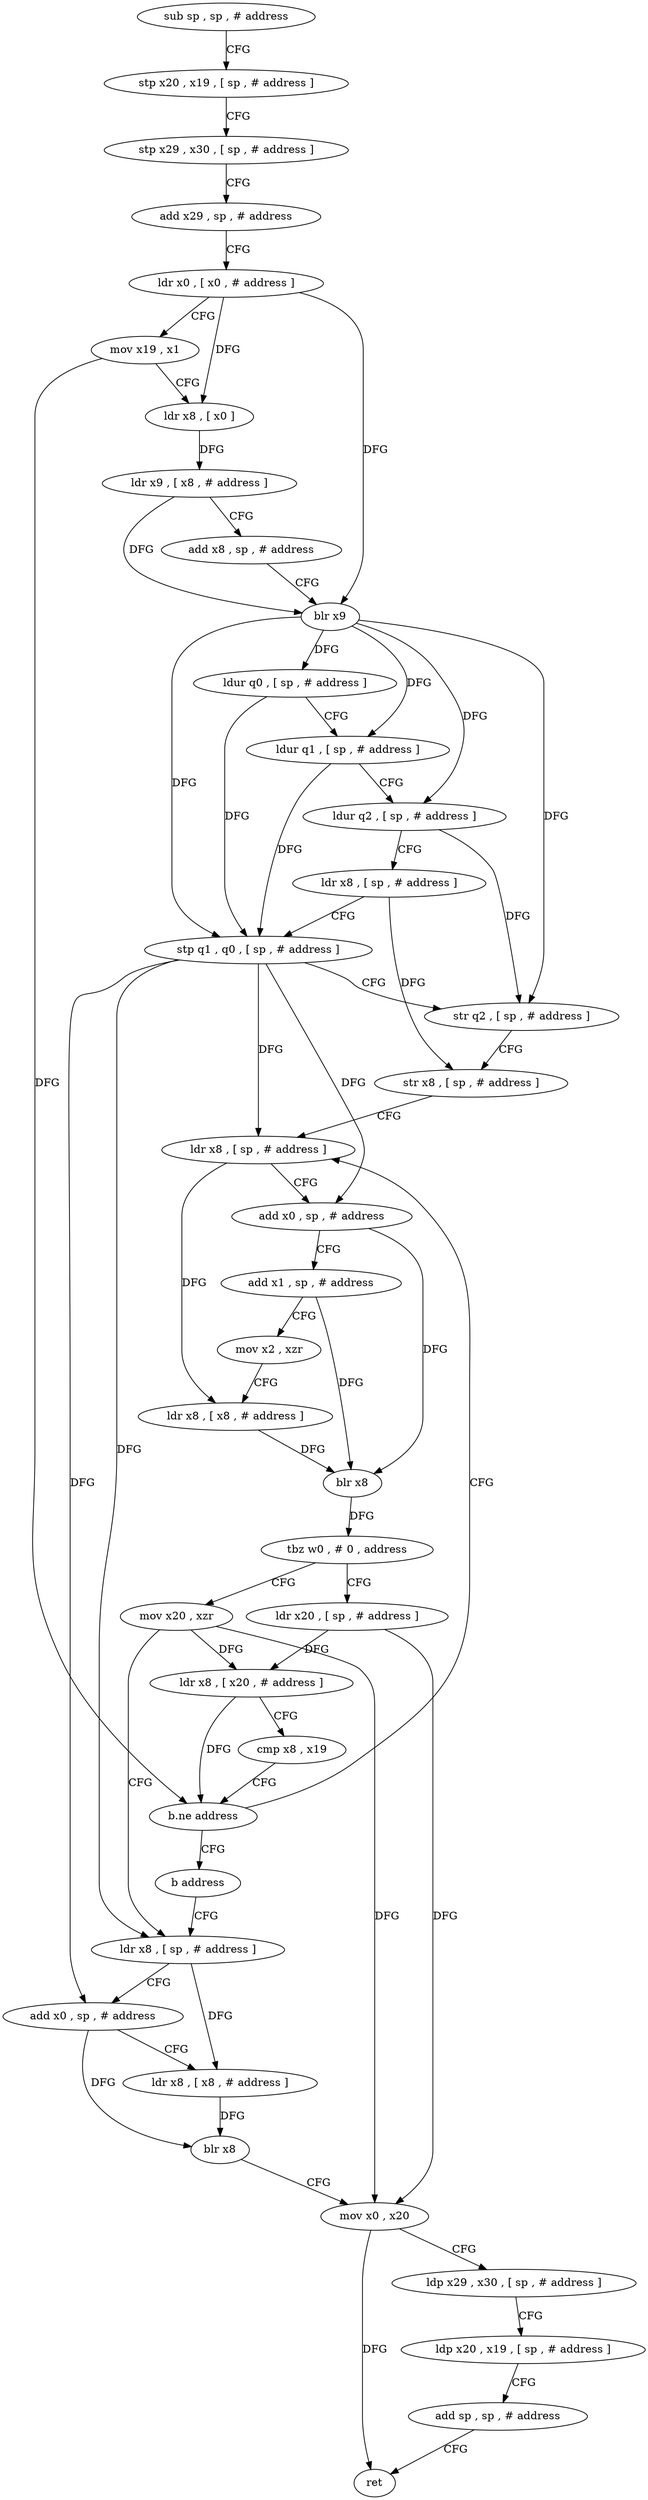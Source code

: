 digraph "func" {
"70116" [label = "sub sp , sp , # address" ]
"70120" [label = "stp x20 , x19 , [ sp , # address ]" ]
"70124" [label = "stp x29 , x30 , [ sp , # address ]" ]
"70128" [label = "add x29 , sp , # address" ]
"70132" [label = "ldr x0 , [ x0 , # address ]" ]
"70136" [label = "mov x19 , x1" ]
"70140" [label = "ldr x8 , [ x0 ]" ]
"70144" [label = "ldr x9 , [ x8 , # address ]" ]
"70148" [label = "add x8 , sp , # address" ]
"70152" [label = "blr x9" ]
"70156" [label = "ldur q0 , [ sp , # address ]" ]
"70160" [label = "ldur q1 , [ sp , # address ]" ]
"70164" [label = "ldur q2 , [ sp , # address ]" ]
"70168" [label = "ldr x8 , [ sp , # address ]" ]
"70172" [label = "stp q1 , q0 , [ sp , # address ]" ]
"70176" [label = "str q2 , [ sp , # address ]" ]
"70180" [label = "str x8 , [ sp , # address ]" ]
"70184" [label = "ldr x8 , [ sp , # address ]" ]
"70232" [label = "mov x20 , xzr" ]
"70236" [label = "ldr x8 , [ sp , # address ]" ]
"70212" [label = "ldr x20 , [ sp , # address ]" ]
"70216" [label = "ldr x8 , [ x20 , # address ]" ]
"70220" [label = "cmp x8 , x19" ]
"70224" [label = "b.ne address" ]
"70228" [label = "b address" ]
"70188" [label = "add x0 , sp , # address" ]
"70192" [label = "add x1 , sp , # address" ]
"70196" [label = "mov x2 , xzr" ]
"70200" [label = "ldr x8 , [ x8 , # address ]" ]
"70204" [label = "blr x8" ]
"70208" [label = "tbz w0 , # 0 , address" ]
"70240" [label = "add x0 , sp , # address" ]
"70244" [label = "ldr x8 , [ x8 , # address ]" ]
"70248" [label = "blr x8" ]
"70252" [label = "mov x0 , x20" ]
"70256" [label = "ldp x29 , x30 , [ sp , # address ]" ]
"70260" [label = "ldp x20 , x19 , [ sp , # address ]" ]
"70264" [label = "add sp , sp , # address" ]
"70268" [label = "ret" ]
"70116" -> "70120" [ label = "CFG" ]
"70120" -> "70124" [ label = "CFG" ]
"70124" -> "70128" [ label = "CFG" ]
"70128" -> "70132" [ label = "CFG" ]
"70132" -> "70136" [ label = "CFG" ]
"70132" -> "70140" [ label = "DFG" ]
"70132" -> "70152" [ label = "DFG" ]
"70136" -> "70140" [ label = "CFG" ]
"70136" -> "70224" [ label = "DFG" ]
"70140" -> "70144" [ label = "DFG" ]
"70144" -> "70148" [ label = "CFG" ]
"70144" -> "70152" [ label = "DFG" ]
"70148" -> "70152" [ label = "CFG" ]
"70152" -> "70156" [ label = "DFG" ]
"70152" -> "70172" [ label = "DFG" ]
"70152" -> "70160" [ label = "DFG" ]
"70152" -> "70164" [ label = "DFG" ]
"70152" -> "70176" [ label = "DFG" ]
"70156" -> "70160" [ label = "CFG" ]
"70156" -> "70172" [ label = "DFG" ]
"70160" -> "70164" [ label = "CFG" ]
"70160" -> "70172" [ label = "DFG" ]
"70164" -> "70168" [ label = "CFG" ]
"70164" -> "70176" [ label = "DFG" ]
"70168" -> "70172" [ label = "CFG" ]
"70168" -> "70180" [ label = "DFG" ]
"70172" -> "70176" [ label = "CFG" ]
"70172" -> "70184" [ label = "DFG" ]
"70172" -> "70236" [ label = "DFG" ]
"70172" -> "70188" [ label = "DFG" ]
"70172" -> "70240" [ label = "DFG" ]
"70176" -> "70180" [ label = "CFG" ]
"70180" -> "70184" [ label = "CFG" ]
"70184" -> "70188" [ label = "CFG" ]
"70184" -> "70200" [ label = "DFG" ]
"70232" -> "70236" [ label = "CFG" ]
"70232" -> "70216" [ label = "DFG" ]
"70232" -> "70252" [ label = "DFG" ]
"70236" -> "70240" [ label = "CFG" ]
"70236" -> "70244" [ label = "DFG" ]
"70212" -> "70216" [ label = "DFG" ]
"70212" -> "70252" [ label = "DFG" ]
"70216" -> "70220" [ label = "CFG" ]
"70216" -> "70224" [ label = "DFG" ]
"70220" -> "70224" [ label = "CFG" ]
"70224" -> "70184" [ label = "CFG" ]
"70224" -> "70228" [ label = "CFG" ]
"70228" -> "70236" [ label = "CFG" ]
"70188" -> "70192" [ label = "CFG" ]
"70188" -> "70204" [ label = "DFG" ]
"70192" -> "70196" [ label = "CFG" ]
"70192" -> "70204" [ label = "DFG" ]
"70196" -> "70200" [ label = "CFG" ]
"70200" -> "70204" [ label = "DFG" ]
"70204" -> "70208" [ label = "DFG" ]
"70208" -> "70232" [ label = "CFG" ]
"70208" -> "70212" [ label = "CFG" ]
"70240" -> "70244" [ label = "CFG" ]
"70240" -> "70248" [ label = "DFG" ]
"70244" -> "70248" [ label = "DFG" ]
"70248" -> "70252" [ label = "CFG" ]
"70252" -> "70256" [ label = "CFG" ]
"70252" -> "70268" [ label = "DFG" ]
"70256" -> "70260" [ label = "CFG" ]
"70260" -> "70264" [ label = "CFG" ]
"70264" -> "70268" [ label = "CFG" ]
}
